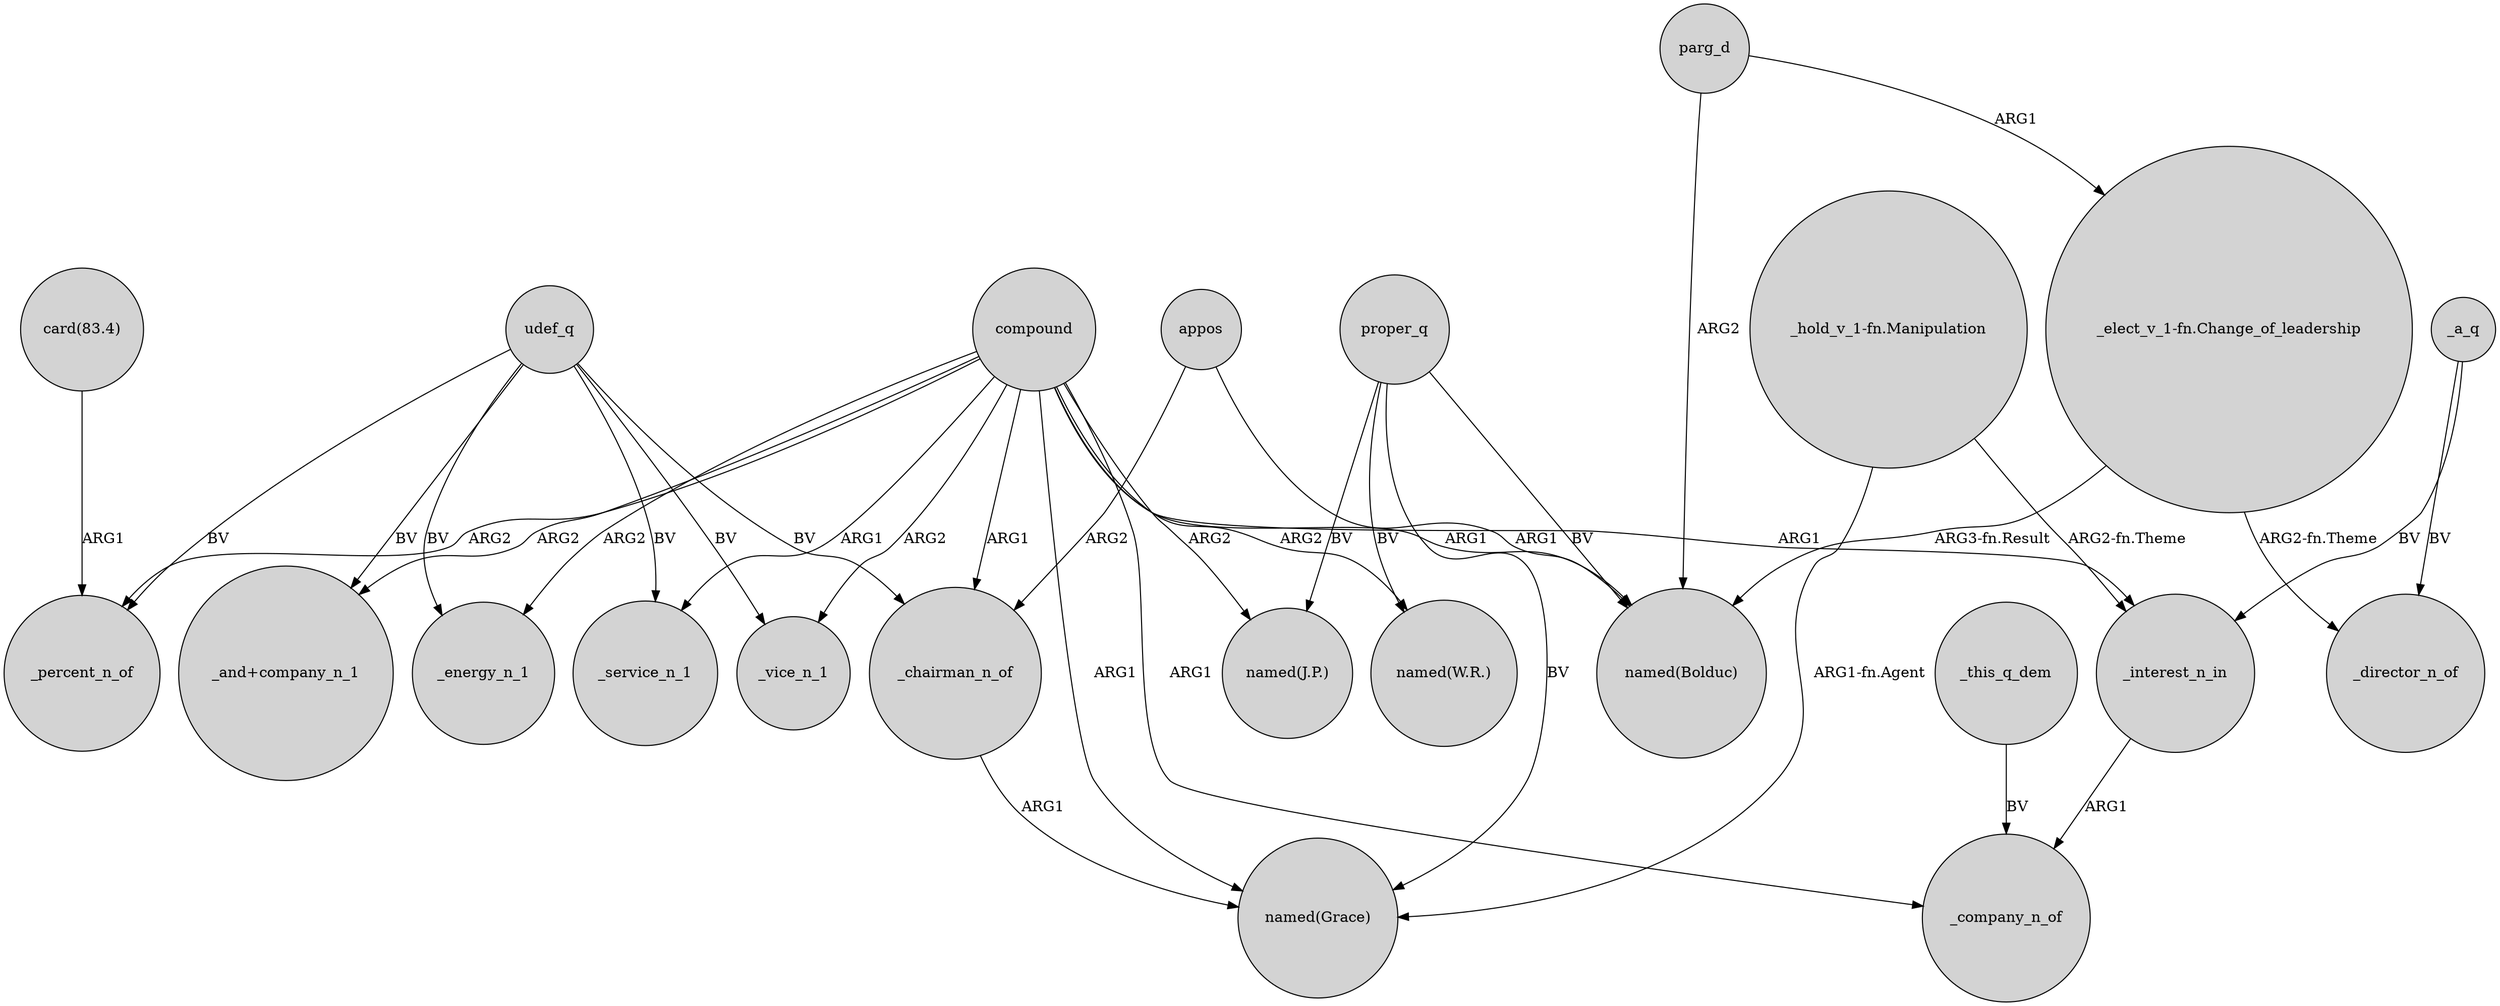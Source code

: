 digraph {
	node [shape=circle style=filled]
	compound -> "named(Bolduc)" [label=ARG1]
	compound -> _vice_n_1 [label=ARG2]
	_a_q -> _interest_n_in [label=BV]
	udef_q -> _energy_n_1 [label=BV]
	compound -> _chairman_n_of [label=ARG1]
	proper_q -> "named(Bolduc)" [label=BV]
	"_elect_v_1-fn.Change_of_leadership" -> "named(Bolduc)" [label="ARG3-fn.Result"]
	_this_q_dem -> _company_n_of [label=BV]
	"card(83.4)" -> _percent_n_of [label=ARG1]
	_interest_n_in -> _company_n_of [label=ARG1]
	proper_q -> "named(W.R.)" [label=BV]
	parg_d -> "_elect_v_1-fn.Change_of_leadership" [label=ARG1]
	proper_q -> "named(J.P.)" [label=BV]
	compound -> "named(W.R.)" [label=ARG2]
	"_hold_v_1-fn.Manipulation" -> "named(Grace)" [label="ARG1-fn.Agent"]
	compound -> _percent_n_of [label=ARG2]
	udef_q -> _vice_n_1 [label=BV]
	appos -> "named(Bolduc)" [label=ARG1]
	udef_q -> _chairman_n_of [label=BV]
	compound -> _energy_n_1 [label=ARG2]
	proper_q -> "named(Grace)" [label=BV]
	"_hold_v_1-fn.Manipulation" -> _interest_n_in [label="ARG2-fn.Theme"]
	compound -> _company_n_of [label=ARG1]
	appos -> _chairman_n_of [label=ARG2]
	udef_q -> _service_n_1 [label=BV]
	_chairman_n_of -> "named(Grace)" [label=ARG1]
	compound -> "_and+company_n_1" [label=ARG2]
	_a_q -> _director_n_of [label=BV]
	"_elect_v_1-fn.Change_of_leadership" -> _director_n_of [label="ARG2-fn.Theme"]
	udef_q -> "_and+company_n_1" [label=BV]
	compound -> _interest_n_in [label=ARG1]
	compound -> "named(J.P.)" [label=ARG2]
	udef_q -> _percent_n_of [label=BV]
	compound -> _service_n_1 [label=ARG1]
	parg_d -> "named(Bolduc)" [label=ARG2]
	compound -> "named(Grace)" [label=ARG1]
}
